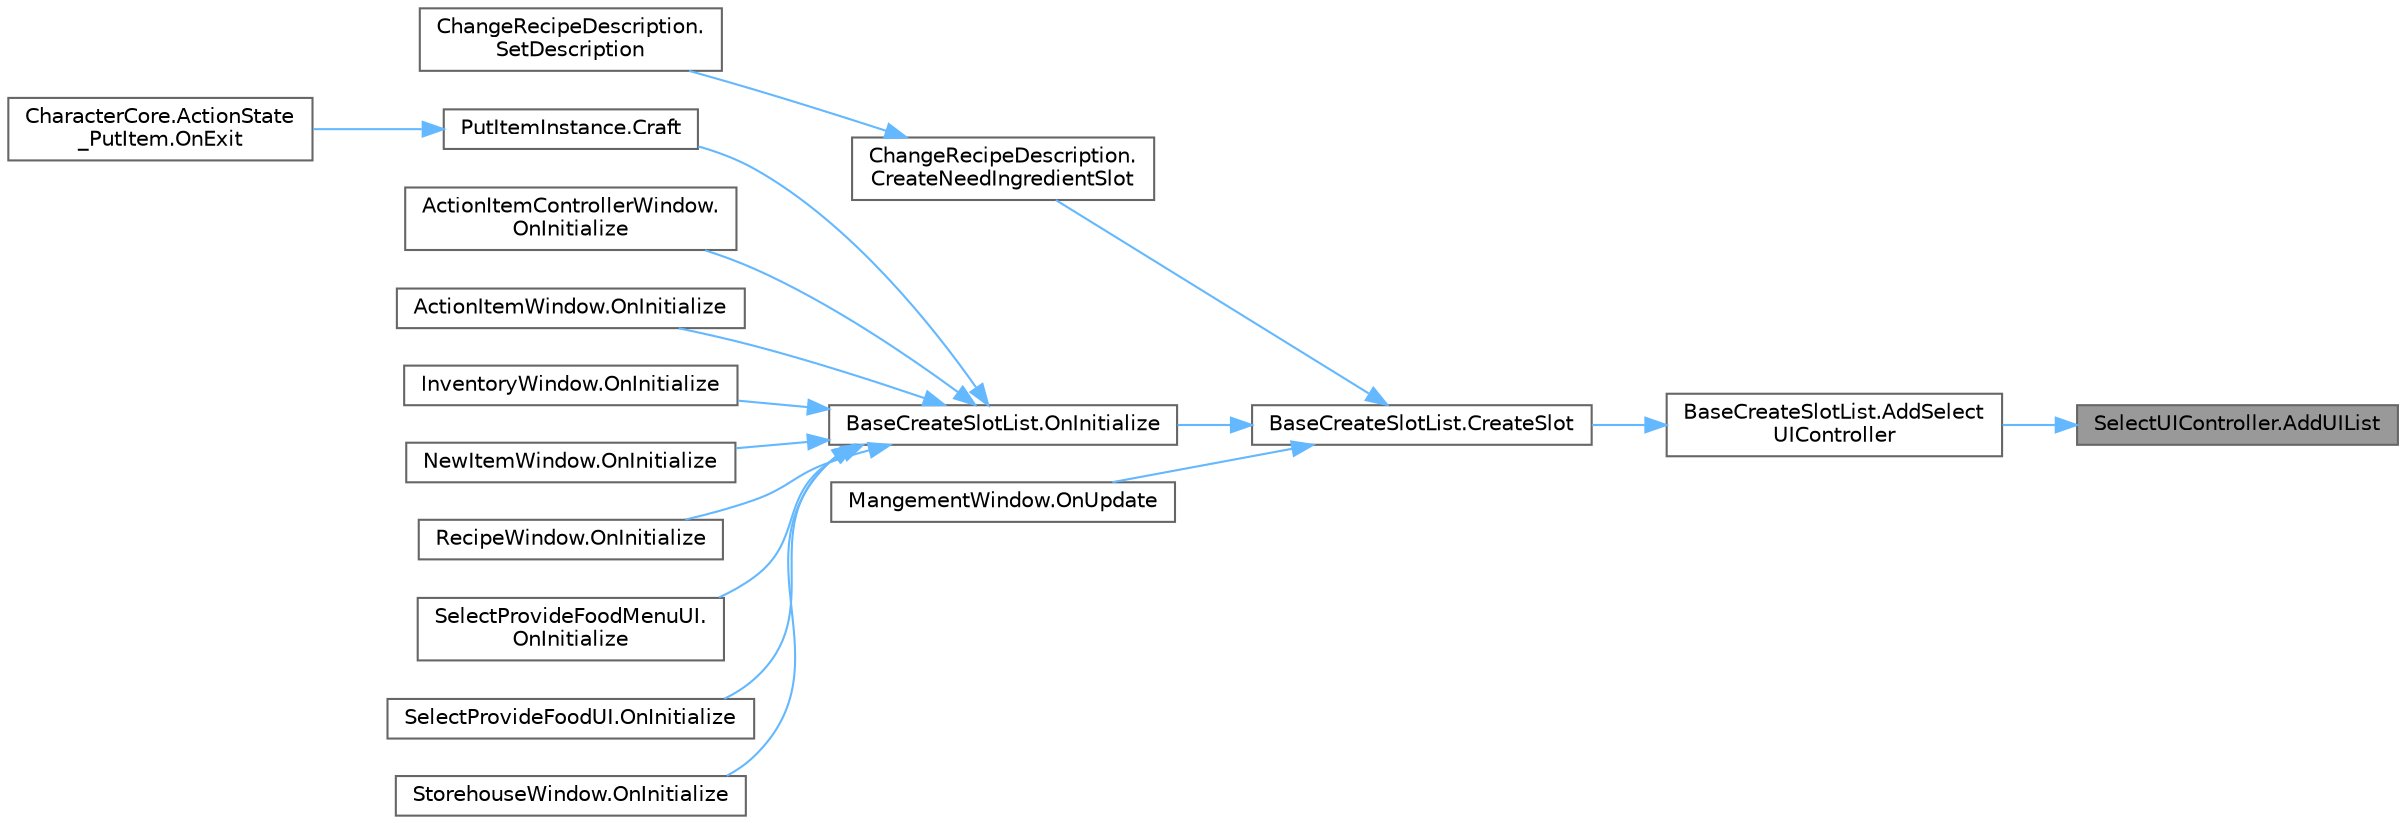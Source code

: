 digraph "SelectUIController.AddUIList"
{
 // LATEX_PDF_SIZE
  bgcolor="transparent";
  edge [fontname=Helvetica,fontsize=10,labelfontname=Helvetica,labelfontsize=10];
  node [fontname=Helvetica,fontsize=10,shape=box,height=0.2,width=0.4];
  rankdir="RL";
  Node1 [id="Node000001",label="SelectUIController.AddUIList",height=0.2,width=0.4,color="gray40", fillcolor="grey60", style="filled", fontcolor="black",tooltip="作成したスロットリストに追加する"];
  Node1 -> Node2 [id="edge17_Node000001_Node000002",dir="back",color="steelblue1",style="solid",tooltip=" "];
  Node2 [id="Node000002",label="BaseCreateSlotList.AddSelect\lUIController",height=0.2,width=0.4,color="grey40", fillcolor="white", style="filled",URL="$class_base_create_slot_list.html#af0e4277f7a78c8cd9e63f9c98d5dd527",tooltip=" "];
  Node2 -> Node3 [id="edge18_Node000002_Node000003",dir="back",color="steelblue1",style="solid",tooltip=" "];
  Node3 [id="Node000003",label="BaseCreateSlotList.CreateSlot",height=0.2,width=0.4,color="grey40", fillcolor="white", style="filled",URL="$class_base_create_slot_list.html#a1050fa09f7705d5e74fa66f14594368b",tooltip=" "];
  Node3 -> Node4 [id="edge19_Node000003_Node000004",dir="back",color="steelblue1",style="solid",tooltip=" "];
  Node4 [id="Node000004",label="ChangeRecipeDescription.\lCreateNeedIngredientSlot",height=0.2,width=0.4,color="grey40", fillcolor="white", style="filled",URL="$class_change_recipe_description.html#a441cc0c1ab5752c1a201f8dd5c384d87",tooltip=" "];
  Node4 -> Node5 [id="edge20_Node000004_Node000005",dir="back",color="steelblue1",style="solid",tooltip=" "];
  Node5 [id="Node000005",label="ChangeRecipeDescription.\lSetDescription",height=0.2,width=0.4,color="grey40", fillcolor="white", style="filled",URL="$class_change_recipe_description.html#a29d7614558071ea309882d28027b4f04",tooltip=" "];
  Node3 -> Node6 [id="edge21_Node000003_Node000006",dir="back",color="steelblue1",style="solid",tooltip=" "];
  Node6 [id="Node000006",label="BaseCreateSlotList.OnInitialize",height=0.2,width=0.4,color="grey40", fillcolor="white", style="filled",URL="$class_base_create_slot_list.html#a6059aef6a5971425788c7080bca5a4b6",tooltip=" "];
  Node6 -> Node7 [id="edge22_Node000006_Node000007",dir="back",color="steelblue1",style="solid",tooltip=" "];
  Node7 [id="Node000007",label="PutItemInstance.Craft",height=0.2,width=0.4,color="grey40", fillcolor="white", style="filled",URL="$class_put_item_instance.html#a617e7045b93e4fdd4b092bd643a8fb4b",tooltip=" "];
  Node7 -> Node8 [id="edge23_Node000007_Node000008",dir="back",color="steelblue1",style="solid",tooltip=" "];
  Node8 [id="Node000008",label="CharacterCore.ActionState\l_PutItem.OnExit",height=0.2,width=0.4,color="grey40", fillcolor="white", style="filled",URL="$class_character_core_1_1_action_state___put_item.html#a0e842e096f9869dad6402de5e1a874cf",tooltip=" "];
  Node6 -> Node9 [id="edge24_Node000006_Node000009",dir="back",color="steelblue1",style="solid",tooltip=" "];
  Node9 [id="Node000009",label="ActionItemControllerWindow.\lOnInitialize",height=0.2,width=0.4,color="grey40", fillcolor="white", style="filled",URL="$class_action_item_controller_window.html#ab49128f20ebf6ea0d2e083e774b62d6c",tooltip=" "];
  Node6 -> Node10 [id="edge25_Node000006_Node000010",dir="back",color="steelblue1",style="solid",tooltip=" "];
  Node10 [id="Node000010",label="ActionItemWindow.OnInitialize",height=0.2,width=0.4,color="grey40", fillcolor="white", style="filled",URL="$class_action_item_window.html#ae7018a3649395ec9ffaf7f6491d036af",tooltip=" "];
  Node6 -> Node11 [id="edge26_Node000006_Node000011",dir="back",color="steelblue1",style="solid",tooltip=" "];
  Node11 [id="Node000011",label="InventoryWindow.OnInitialize",height=0.2,width=0.4,color="grey40", fillcolor="white", style="filled",URL="$class_inventory_window.html#a6abe077e96dcd738cf1861c93de55a60",tooltip=" "];
  Node6 -> Node12 [id="edge27_Node000006_Node000012",dir="back",color="steelblue1",style="solid",tooltip=" "];
  Node12 [id="Node000012",label="NewItemWindow.OnInitialize",height=0.2,width=0.4,color="grey40", fillcolor="white", style="filled",URL="$class_new_item_window.html#ad183bec63c6a4bd4ab06429128ab810f",tooltip=" "];
  Node6 -> Node13 [id="edge28_Node000006_Node000013",dir="back",color="steelblue1",style="solid",tooltip=" "];
  Node13 [id="Node000013",label="RecipeWindow.OnInitialize",height=0.2,width=0.4,color="grey40", fillcolor="white", style="filled",URL="$class_recipe_window.html#a0e9133c42b107372f56fb6a6e24e4cea",tooltip=" "];
  Node6 -> Node14 [id="edge29_Node000006_Node000014",dir="back",color="steelblue1",style="solid",tooltip=" "];
  Node14 [id="Node000014",label="SelectProvideFoodMenuUI.\lOnInitialize",height=0.2,width=0.4,color="grey40", fillcolor="white", style="filled",URL="$class_select_provide_food_menu_u_i.html#a6f05089553ee12221711aec245606551",tooltip="最初に一度初期化"];
  Node6 -> Node15 [id="edge30_Node000006_Node000015",dir="back",color="steelblue1",style="solid",tooltip=" "];
  Node15 [id="Node000015",label="SelectProvideFoodUI.OnInitialize",height=0.2,width=0.4,color="grey40", fillcolor="white", style="filled",URL="$class_select_provide_food_u_i.html#a141fcf4447025194e3785543d0de42e0",tooltip="最初に一度初期化"];
  Node6 -> Node16 [id="edge31_Node000006_Node000016",dir="back",color="steelblue1",style="solid",tooltip=" "];
  Node16 [id="Node000016",label="StorehouseWindow.OnInitialize",height=0.2,width=0.4,color="grey40", fillcolor="white", style="filled",URL="$class_storehouse_window.html#a06d13a6816401149455785b1de7b8c9e",tooltip=" "];
  Node3 -> Node17 [id="edge32_Node000003_Node000017",dir="back",color="steelblue1",style="solid",tooltip=" "];
  Node17 [id="Node000017",label="MangementWindow.OnUpdate",height=0.2,width=0.4,color="grey40", fillcolor="white", style="filled",URL="$class_mangement_window.html#ab425f66a2120358dfc48e81da1a42104",tooltip=" "];
}
